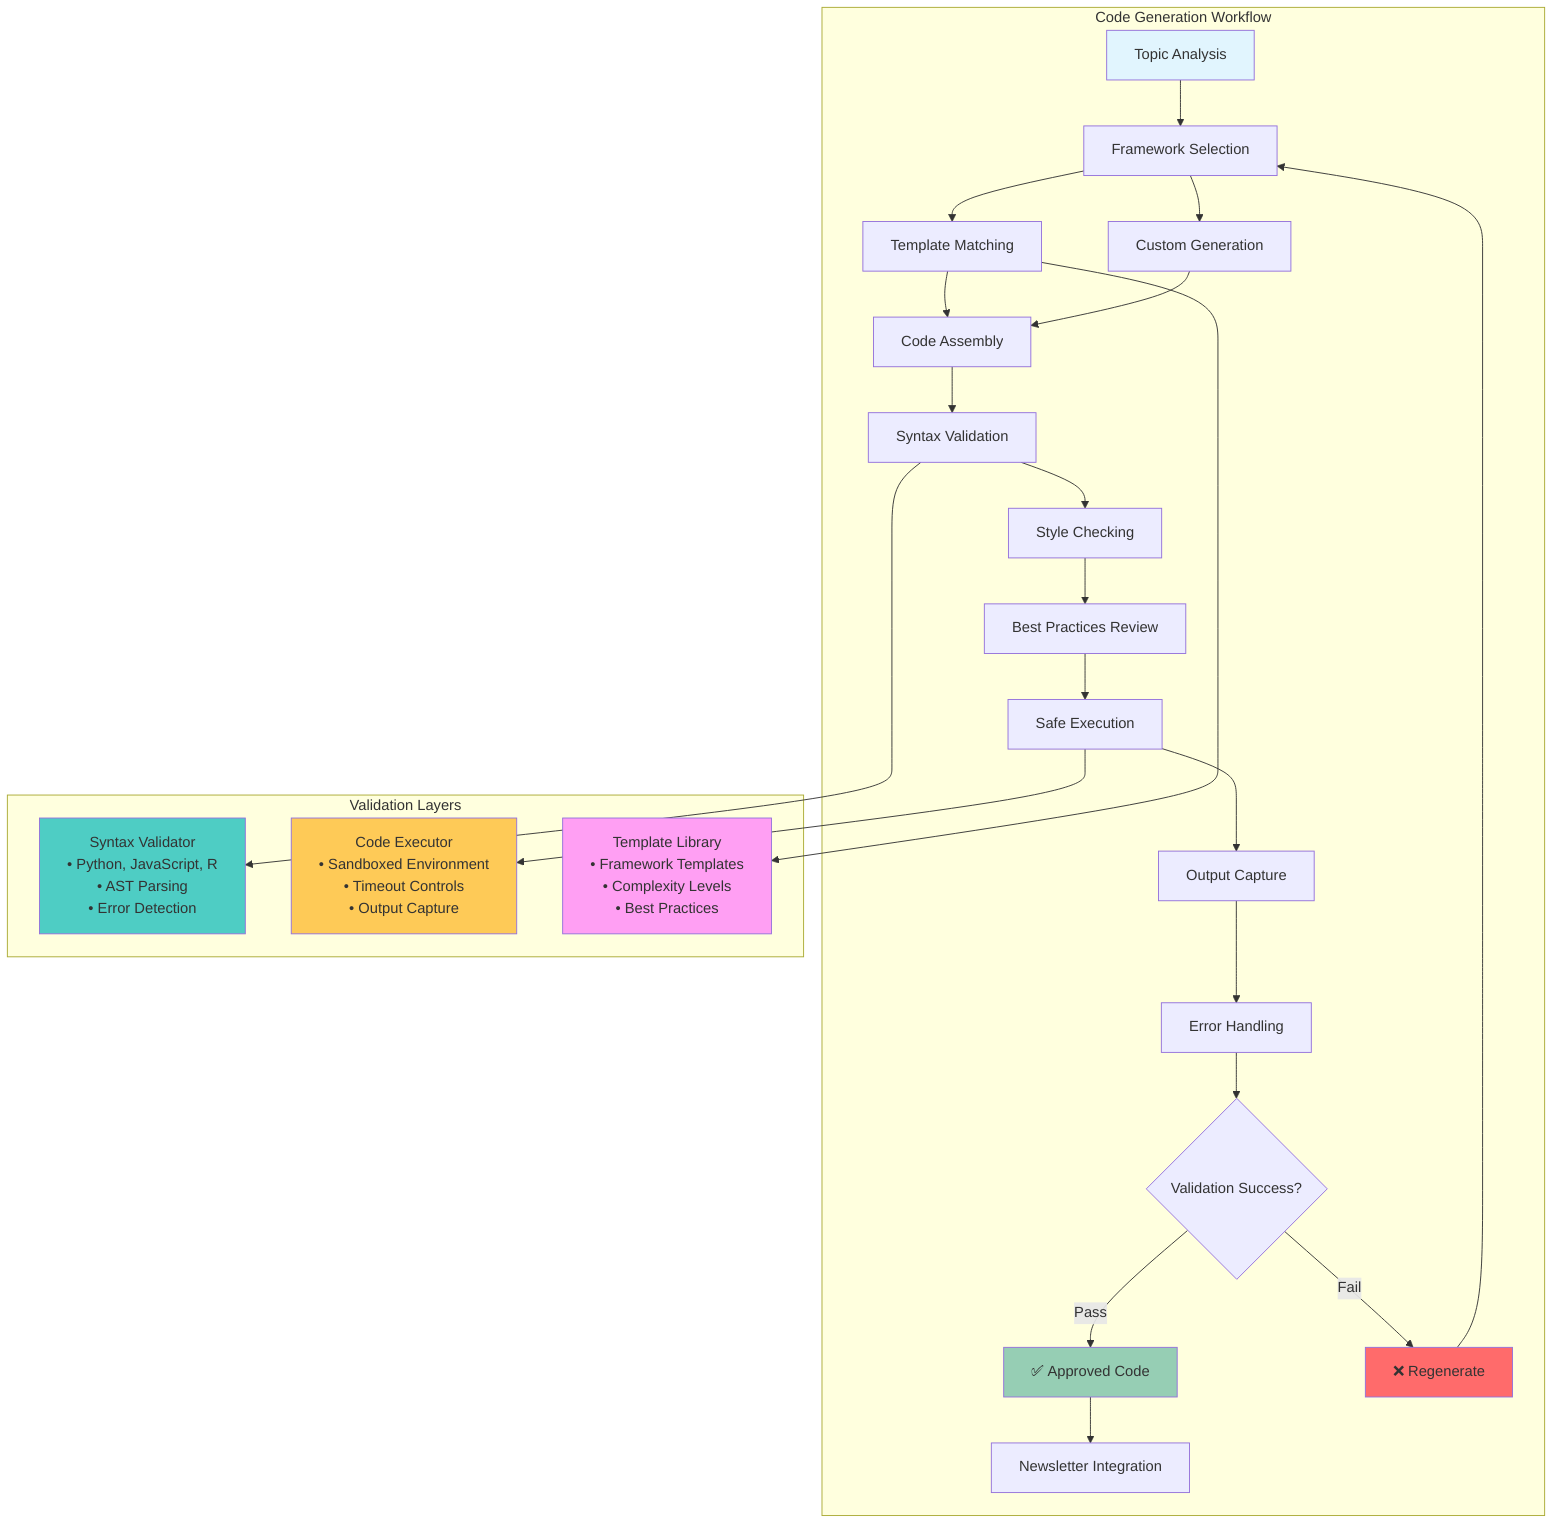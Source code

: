 flowchart TD
    subgraph "Code Generation Workflow"
        A[Topic Analysis] --> B[Framework Selection]
        B --> C[Template Matching]
        B --> D[Custom Generation]
        
        C --> E[Code Assembly]
        D --> E
        
        E --> F[Syntax Validation]
        F --> G[Style Checking]
        G --> H[Best Practices Review]
        
        H --> I[Safe Execution]
        I --> J[Output Capture]
        J --> K[Error Handling]
        
        K --> L{Validation Success?}
        L -->|Pass| M[✅ Approved Code]
        L -->|Fail| N[❌ Regenerate]
        
        N --> B
        M --> O[Newsletter Integration]
    end
    
    subgraph "Validation Layers"
        P[Syntax Validator<br/>• Python, JavaScript, R<br/>• AST Parsing<br/>• Error Detection]
        Q[Code Executor<br/>• Sandboxed Environment<br/>• Timeout Controls<br/>• Output Capture]
        R[Template Library<br/>• Framework Templates<br/>• Complexity Levels<br/>• Best Practices]
    end
    
    F --> P
    I --> Q
    C --> R
    
    style A fill:#e1f5fe
    style M fill:#96ceb4
    style N fill:#ff6b6b
    style P fill:#4ecdc4
    style Q fill:#feca57
    style R fill:#ff9ff3